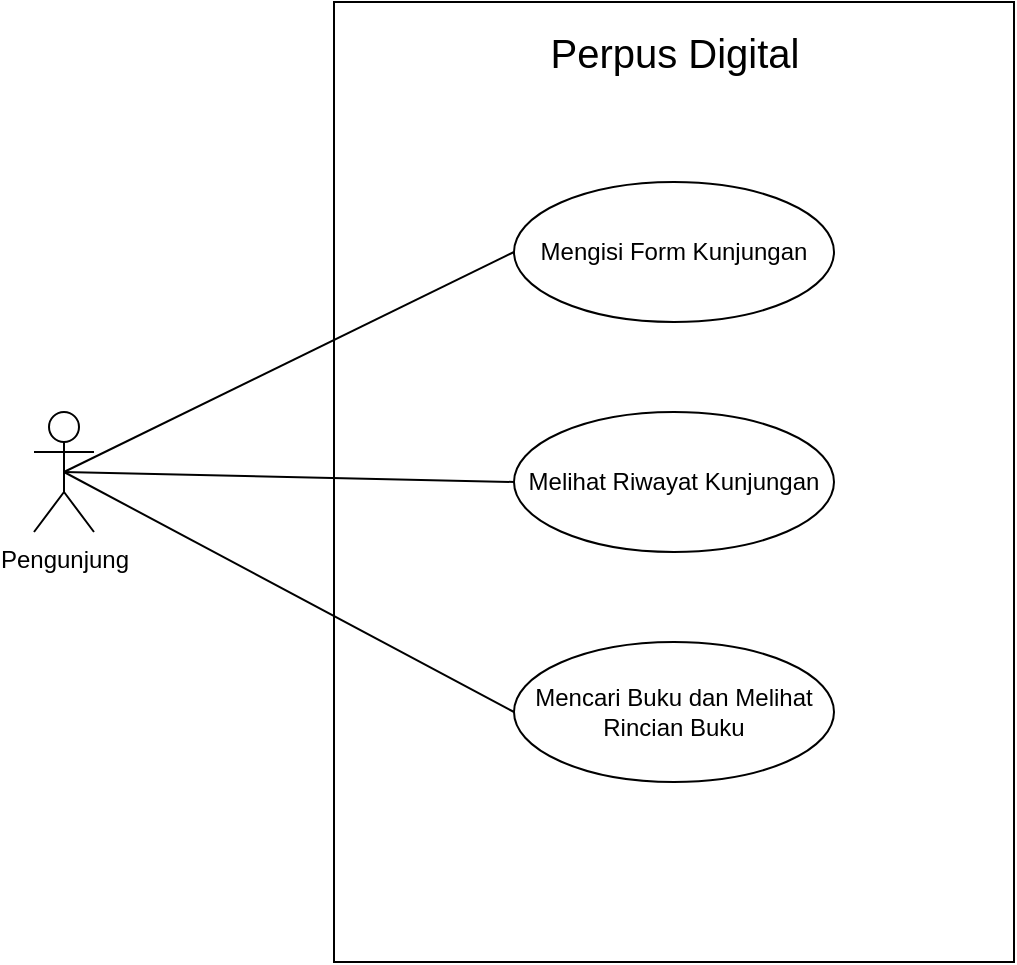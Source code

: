 <mxfile version="22.1.21" type="github">
  <diagram name="Page-1" id="CeMllT-GxHrkVBQ9pTC6">
    <mxGraphModel dx="880" dy="468" grid="1" gridSize="10" guides="1" tooltips="1" connect="1" arrows="1" fold="1" page="1" pageScale="1" pageWidth="827" pageHeight="1169" math="0" shadow="0">
      <root>
        <mxCell id="0" />
        <mxCell id="1" parent="0" />
        <mxCell id="ChmzxnQ9w8aLejkIzeuV-1" value="" style="rounded=0;whiteSpace=wrap;html=1;" parent="1" vertex="1">
          <mxGeometry x="250" y="250" width="340" height="480" as="geometry" />
        </mxCell>
        <mxCell id="ChmzxnQ9w8aLejkIzeuV-2" value="Pengunjung" style="shape=umlActor;verticalLabelPosition=bottom;verticalAlign=top;html=1;outlineConnect=0;" parent="1" vertex="1">
          <mxGeometry x="100" y="455" width="30" height="60" as="geometry" />
        </mxCell>
        <mxCell id="ChmzxnQ9w8aLejkIzeuV-3" value="Perpus Digital" style="text;html=1;strokeColor=none;fillColor=none;align=center;verticalAlign=middle;whiteSpace=wrap;rounded=0;fontSize=20;" parent="1" vertex="1">
          <mxGeometry x="352.5" y="260" width="135" height="30" as="geometry" />
        </mxCell>
        <mxCell id="ChmzxnQ9w8aLejkIzeuV-4" value="Mengisi Form Kunjungan" style="ellipse;whiteSpace=wrap;html=1;" parent="1" vertex="1">
          <mxGeometry x="340" y="340" width="160" height="70" as="geometry" />
        </mxCell>
        <mxCell id="ChmzxnQ9w8aLejkIzeuV-5" value="Melihat Riwayat Kunjungan" style="ellipse;whiteSpace=wrap;html=1;" parent="1" vertex="1">
          <mxGeometry x="340" y="455" width="160" height="70" as="geometry" />
        </mxCell>
        <mxCell id="ChmzxnQ9w8aLejkIzeuV-6" value="Mencari Buku dan Melihat Rincian Buku" style="ellipse;whiteSpace=wrap;html=1;" parent="1" vertex="1">
          <mxGeometry x="340" y="570" width="160" height="70" as="geometry" />
        </mxCell>
        <mxCell id="tVMInNlJacewyYH3rr3I-1" value="" style="endArrow=none;html=1;rounded=0;exitX=0.5;exitY=0.5;exitDx=0;exitDy=0;exitPerimeter=0;entryX=0;entryY=0.5;entryDx=0;entryDy=0;" edge="1" parent="1" source="ChmzxnQ9w8aLejkIzeuV-2" target="ChmzxnQ9w8aLejkIzeuV-4">
          <mxGeometry width="50" height="50" relative="1" as="geometry">
            <mxPoint x="110" y="490" as="sourcePoint" />
            <mxPoint x="160" y="440" as="targetPoint" />
          </mxGeometry>
        </mxCell>
        <mxCell id="tVMInNlJacewyYH3rr3I-2" value="" style="endArrow=none;html=1;rounded=0;exitX=0.5;exitY=0.5;exitDx=0;exitDy=0;exitPerimeter=0;entryX=0;entryY=0.5;entryDx=0;entryDy=0;" edge="1" parent="1" source="ChmzxnQ9w8aLejkIzeuV-2" target="ChmzxnQ9w8aLejkIzeuV-5">
          <mxGeometry width="50" height="50" relative="1" as="geometry">
            <mxPoint x="125" y="495" as="sourcePoint" />
            <mxPoint x="350" y="385" as="targetPoint" />
          </mxGeometry>
        </mxCell>
        <mxCell id="tVMInNlJacewyYH3rr3I-3" value="" style="endArrow=none;html=1;rounded=0;exitX=0.5;exitY=0.5;exitDx=0;exitDy=0;exitPerimeter=0;entryX=0;entryY=0.5;entryDx=0;entryDy=0;" edge="1" parent="1" source="ChmzxnQ9w8aLejkIzeuV-2" target="ChmzxnQ9w8aLejkIzeuV-6">
          <mxGeometry width="50" height="50" relative="1" as="geometry">
            <mxPoint x="125" y="495" as="sourcePoint" />
            <mxPoint x="350" y="500" as="targetPoint" />
          </mxGeometry>
        </mxCell>
      </root>
    </mxGraphModel>
  </diagram>
</mxfile>

